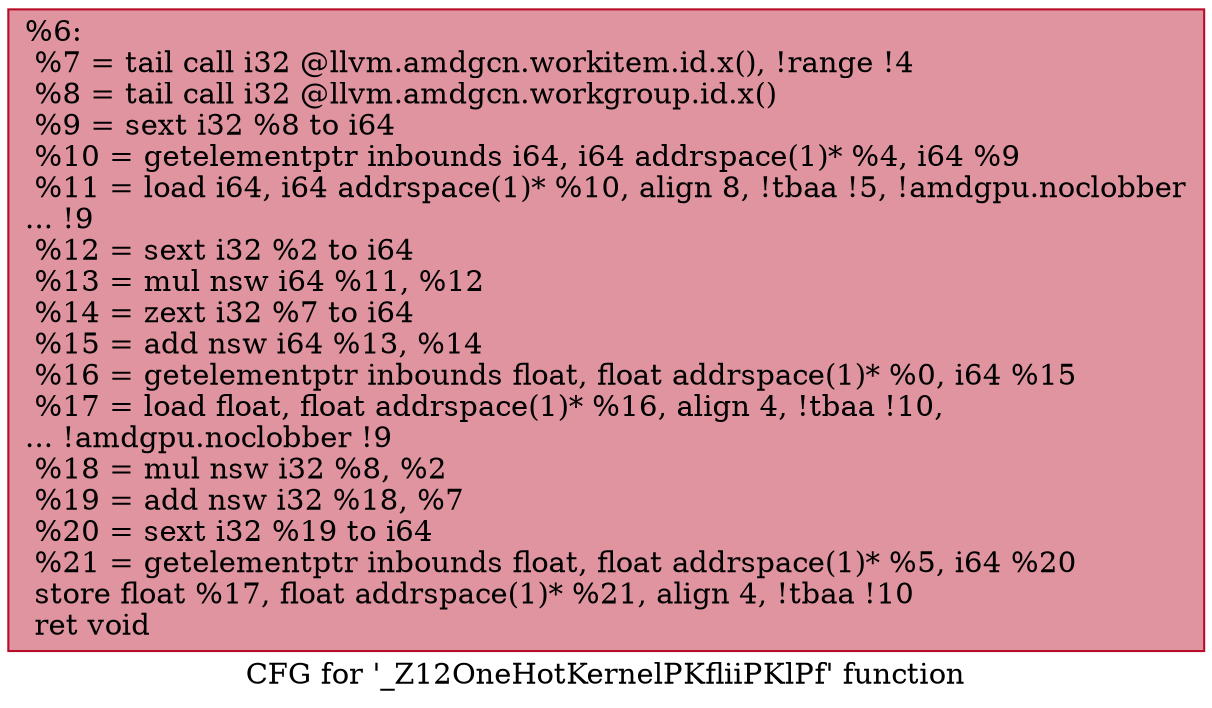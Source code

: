 digraph "CFG for '_Z12OneHotKernelPKfliiPKlPf' function" {
	label="CFG for '_Z12OneHotKernelPKfliiPKlPf' function";

	Node0x47b0fb0 [shape=record,color="#b70d28ff", style=filled, fillcolor="#b70d2870",label="{%6:\l  %7 = tail call i32 @llvm.amdgcn.workitem.id.x(), !range !4\l  %8 = tail call i32 @llvm.amdgcn.workgroup.id.x()\l  %9 = sext i32 %8 to i64\l  %10 = getelementptr inbounds i64, i64 addrspace(1)* %4, i64 %9\l  %11 = load i64, i64 addrspace(1)* %10, align 8, !tbaa !5, !amdgpu.noclobber\l... !9\l  %12 = sext i32 %2 to i64\l  %13 = mul nsw i64 %11, %12\l  %14 = zext i32 %7 to i64\l  %15 = add nsw i64 %13, %14\l  %16 = getelementptr inbounds float, float addrspace(1)* %0, i64 %15\l  %17 = load float, float addrspace(1)* %16, align 4, !tbaa !10,\l... !amdgpu.noclobber !9\l  %18 = mul nsw i32 %8, %2\l  %19 = add nsw i32 %18, %7\l  %20 = sext i32 %19 to i64\l  %21 = getelementptr inbounds float, float addrspace(1)* %5, i64 %20\l  store float %17, float addrspace(1)* %21, align 4, !tbaa !10\l  ret void\l}"];
}
